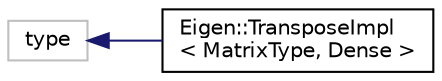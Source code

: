 digraph "Graphical Class Hierarchy"
{
  edge [fontname="Helvetica",fontsize="10",labelfontname="Helvetica",labelfontsize="10"];
  node [fontname="Helvetica",fontsize="10",shape=record];
  rankdir="LR";
  Node1 [label="type",height=0.2,width=0.4,color="grey75", fillcolor="white", style="filled"];
  Node1 -> Node2 [dir="back",color="midnightblue",fontsize="10",style="solid",fontname="Helvetica"];
  Node2 [label="Eigen::TransposeImpl\l\< MatrixType, Dense \>",height=0.2,width=0.4,color="black", fillcolor="white", style="filled",URL="$class_eigen_1_1_transpose_impl_3_01_matrix_type_00_01_dense_01_4.html"];
}

